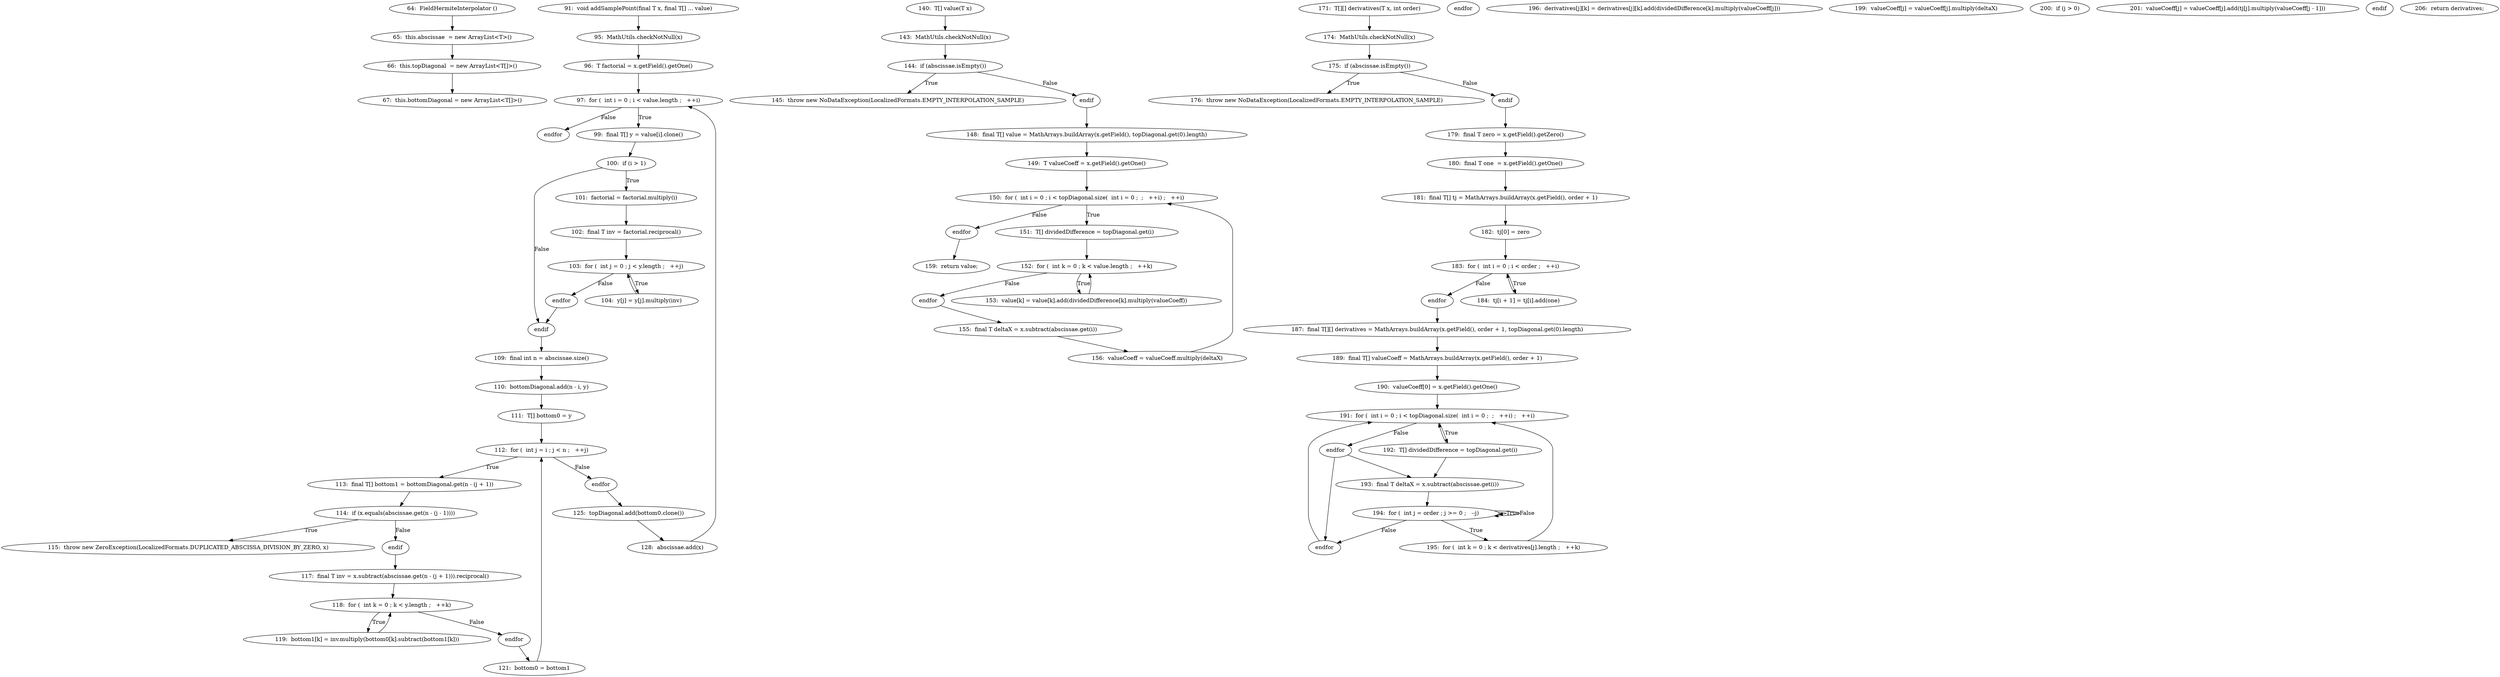digraph FieldHermiteInterpolator_CFG {
  // graph-vertices
  v1  [label="64:  FieldHermiteInterpolator ()"];
  v2  [label="65:  this.abscissae  = new ArrayList<T>()"];
  v3  [label="66:  this.topDiagonal  = new ArrayList<T[]>()"];
  v4  [label="67:  this.bottomDiagonal = new ArrayList<T[]>()"];
  v5  [label="91:  void addSamplePoint(final T x, final T[] ... value)"];
  v6  [label="95:  MathUtils.checkNotNull(x)"];
  v7  [label="96:  T factorial = x.getField().getOne()"];
  v8  [label="97:  for (  int i = 0 ; i < value.length ;   ++i)"];
  v11  [label="endfor"];
  v12  [label="99:  final T[] y = value[i].clone()"];
  v13  [label="100:  if (i > 1)"];
  v14  [label="101:  factorial = factorial.multiply(i)"];
  v15  [label="102:  final T inv = factorial.reciprocal()"];
  v16  [label="103:  for (  int j = 0 ; j < y.length ;   ++j)"];
  v19  [label="endfor"];
  v20  [label="104:  y[j] = y[j].multiply(inv)"];
  v21  [label="endif"];
  v22  [label="109:  final int n = abscissae.size()"];
  v23  [label="110:  bottomDiagonal.add(n - i, y)"];
  v24  [label="111:  T[] bottom0 = y"];
  v25  [label="112:  for (  int j = i ; j < n ;   ++j)"];
  v28  [label="endfor"];
  v29  [label="113:  final T[] bottom1 = bottomDiagonal.get(n - (j + 1))"];
  v30  [label="114:  if (x.equals(abscissae.get(n - (j - 1))))"];
  v31  [label="115:  throw new ZeroException(LocalizedFormats.DUPLICATED_ABSCISSA_DIVISION_BY_ZERO, x)"];
  v32  [label="endif"];
  v33  [label="117:  final T inv = x.subtract(abscissae.get(n - (j + 1))).reciprocal()"];
  v34  [label="118:  for (  int k = 0 ; k < y.length ;   ++k)"];
  v37  [label="endfor"];
  v38  [label="119:  bottom1[k] = inv.multiply(bottom0[k].subtract(bottom1[k]))"];
  v39  [label="121:  bottom0 = bottom1"];
  v40  [label="125:  topDiagonal.add(bottom0.clone())"];
  v41  [label="128:  abscissae.add(x)"];
  v42  [label="140:  T[] value(T x)"];
  v43  [label="143:  MathUtils.checkNotNull(x)"];
  v44  [label="144:  if (abscissae.isEmpty())"];
  v45  [label="145:  throw new NoDataException(LocalizedFormats.EMPTY_INTERPOLATION_SAMPLE)"];
  v46  [label="endif"];
  v47  [label="148:  final T[] value = MathArrays.buildArray(x.getField(), topDiagonal.get(0).length)"];
  v48  [label="149:  T valueCoeff = x.getField().getOne()"];
  v49  [label="150:  for (  int i = 0 ; i < topDiagonal.size(  int i = 0 ;  ;   ++i) ;   ++i)"];
  v52  [label="endfor"];
  v53  [label="151:  T[] dividedDifference = topDiagonal.get(i)"];
  v54  [label="152:  for (  int k = 0 ; k < value.length ;   ++k)"];
  v57  [label="endfor"];
  v58  [label="153:  value[k] = value[k].add(dividedDifference[k].multiply(valueCoeff))"];
  v59  [label="155:  final T deltaX = x.subtract(abscissae.get(i))"];
  v60  [label="156:  valueCoeff = valueCoeff.multiply(deltaX)"];
  v61  [label="159:  return value;"];
  v62  [label="171:  T[][] derivatives(T x, int order)"];
  v63  [label="174:  MathUtils.checkNotNull(x)"];
  v64  [label="175:  if (abscissae.isEmpty())"];
  v65  [label="176:  throw new NoDataException(LocalizedFormats.EMPTY_INTERPOLATION_SAMPLE)"];
  v66  [label="endif"];
  v67  [label="179:  final T zero = x.getField().getZero()"];
  v68  [label="180:  final T one  = x.getField().getOne()"];
  v69  [label="181:  final T[] tj = MathArrays.buildArray(x.getField(), order + 1)"];
  v70  [label="182:  tj[0] = zero"];
  v71  [label="183:  for (  int i = 0 ; i < order ;   ++i)"];
  v74  [label="endfor"];
  v75  [label="184:  tj[i + 1] = tj[i].add(one)"];
  v76  [label="187:  final T[][] derivatives = MathArrays.buildArray(x.getField(), order + 1, topDiagonal.get(0).length)"];
  v77  [label="189:  final T[] valueCoeff = MathArrays.buildArray(x.getField(), order + 1)"];
  v78  [label="190:  valueCoeff[0] = x.getField().getOne()"];
  v79  [label="191:  for (  int i = 0 ; i < topDiagonal.size(  int i = 0 ;  ;   ++i) ;   ++i)"];
  v82  [label="endfor"];
  v83  [label="192:  T[] dividedDifference = topDiagonal.get(i)"];
  v84  [label="193:  final T deltaX = x.subtract(abscissae.get(i))"];
  v85  [label="194:  for (  int j = order ; j >= 0 ;   --j)"];
  v88  [label="endfor"];
  v89  [label="195:  for (  int k = 0 ; k < derivatives[j].length ;   ++k)"];
  v92  [label="endfor"];
  v93  [label="196:  derivatives[j][k] = derivatives[j][k].add(dividedDifference[k].multiply(valueCoeff[j]))"];
  v94  [label="199:  valueCoeff[j] = valueCoeff[j].multiply(deltaX)"];
  v95  [label="200:  if (j > 0)"];
  v96  [label="201:  valueCoeff[j] = valueCoeff[j].add(tj[j].multiply(valueCoeff[j - 1]))"];
  v97  [label="endif"];
  v98  [label="206:  return derivatives;"];
  // graph-edges
  v1 -> v2;
  v2 -> v3;
  v3 -> v4;
  v5 -> v6;
  v6 -> v7;
  v7 -> v8;
  v8 -> v11  [label="False"];
  v8 -> v12  [label="True"];
  v12 -> v13;
  v13 -> v14  [label="True"];
  v14 -> v15;
  v15 -> v16;
  v16 -> v19  [label="False"];
  v16 -> v20  [label="True"];
  v20 -> v16;
  v19 -> v21;
  v13 -> v21  [label="False"];
  v21 -> v22;
  v22 -> v23;
  v23 -> v24;
  v24 -> v25;
  v25 -> v28  [label="False"];
  v25 -> v29  [label="True"];
  v29 -> v30;
  v30 -> v31  [label="True"];
  v30 -> v32  [label="False"];
  v32 -> v33;
  v33 -> v34;
  v34 -> v37  [label="False"];
  v34 -> v38  [label="True"];
  v38 -> v34;
  v37 -> v39;
  v39 -> v25;
  v28 -> v40;
  v40 -> v41;
  v41 -> v8;
  v42 -> v43;
  v43 -> v44;
  v44 -> v45  [label="True"];
  v44 -> v46  [label="False"];
  v46 -> v47;
  v47 -> v48;
  v48 -> v49;
  v49 -> v52  [label="False"];
  v49 -> v53  [label="True"];
  v53 -> v54;
  v54 -> v57  [label="False"];
  v54 -> v58  [label="True"];
  v58 -> v54;
  v57 -> v59;
  v59 -> v60;
  v60 -> v49;
  v52 -> v61;
  v62 -> v63;
  v63 -> v64;
  v64 -> v65  [label="True"];
  v64 -> v66  [label="False"];
  v66 -> v67;
  v67 -> v68;
  v68 -> v69;
  v69 -> v70;
  v70 -> v71;
  v71 -> v74  [label="False"];
  v71 -> v75  [label="True"];
  v75 -> v71;
  v74 -> v76;
  v76 -> v77;
  v77 -> v78;
  v78 -> v79;
  v79 -> v82  [label="False"];
  v79 -> v83  [label="True"];
  v83 -> v84;
  v84 -> v85;
  v85 -> v88  [label="False"];
  v85 -> v89  [label="True"];
  v89 -> v79;
  v83 -> v79;
  v82 -> v84;
  v85 -> v85  [label="True"];
  v85 -> v85  [label="False"];
  v88 -> v79;
  v82 -> v88;
  // end-of-graph
}
